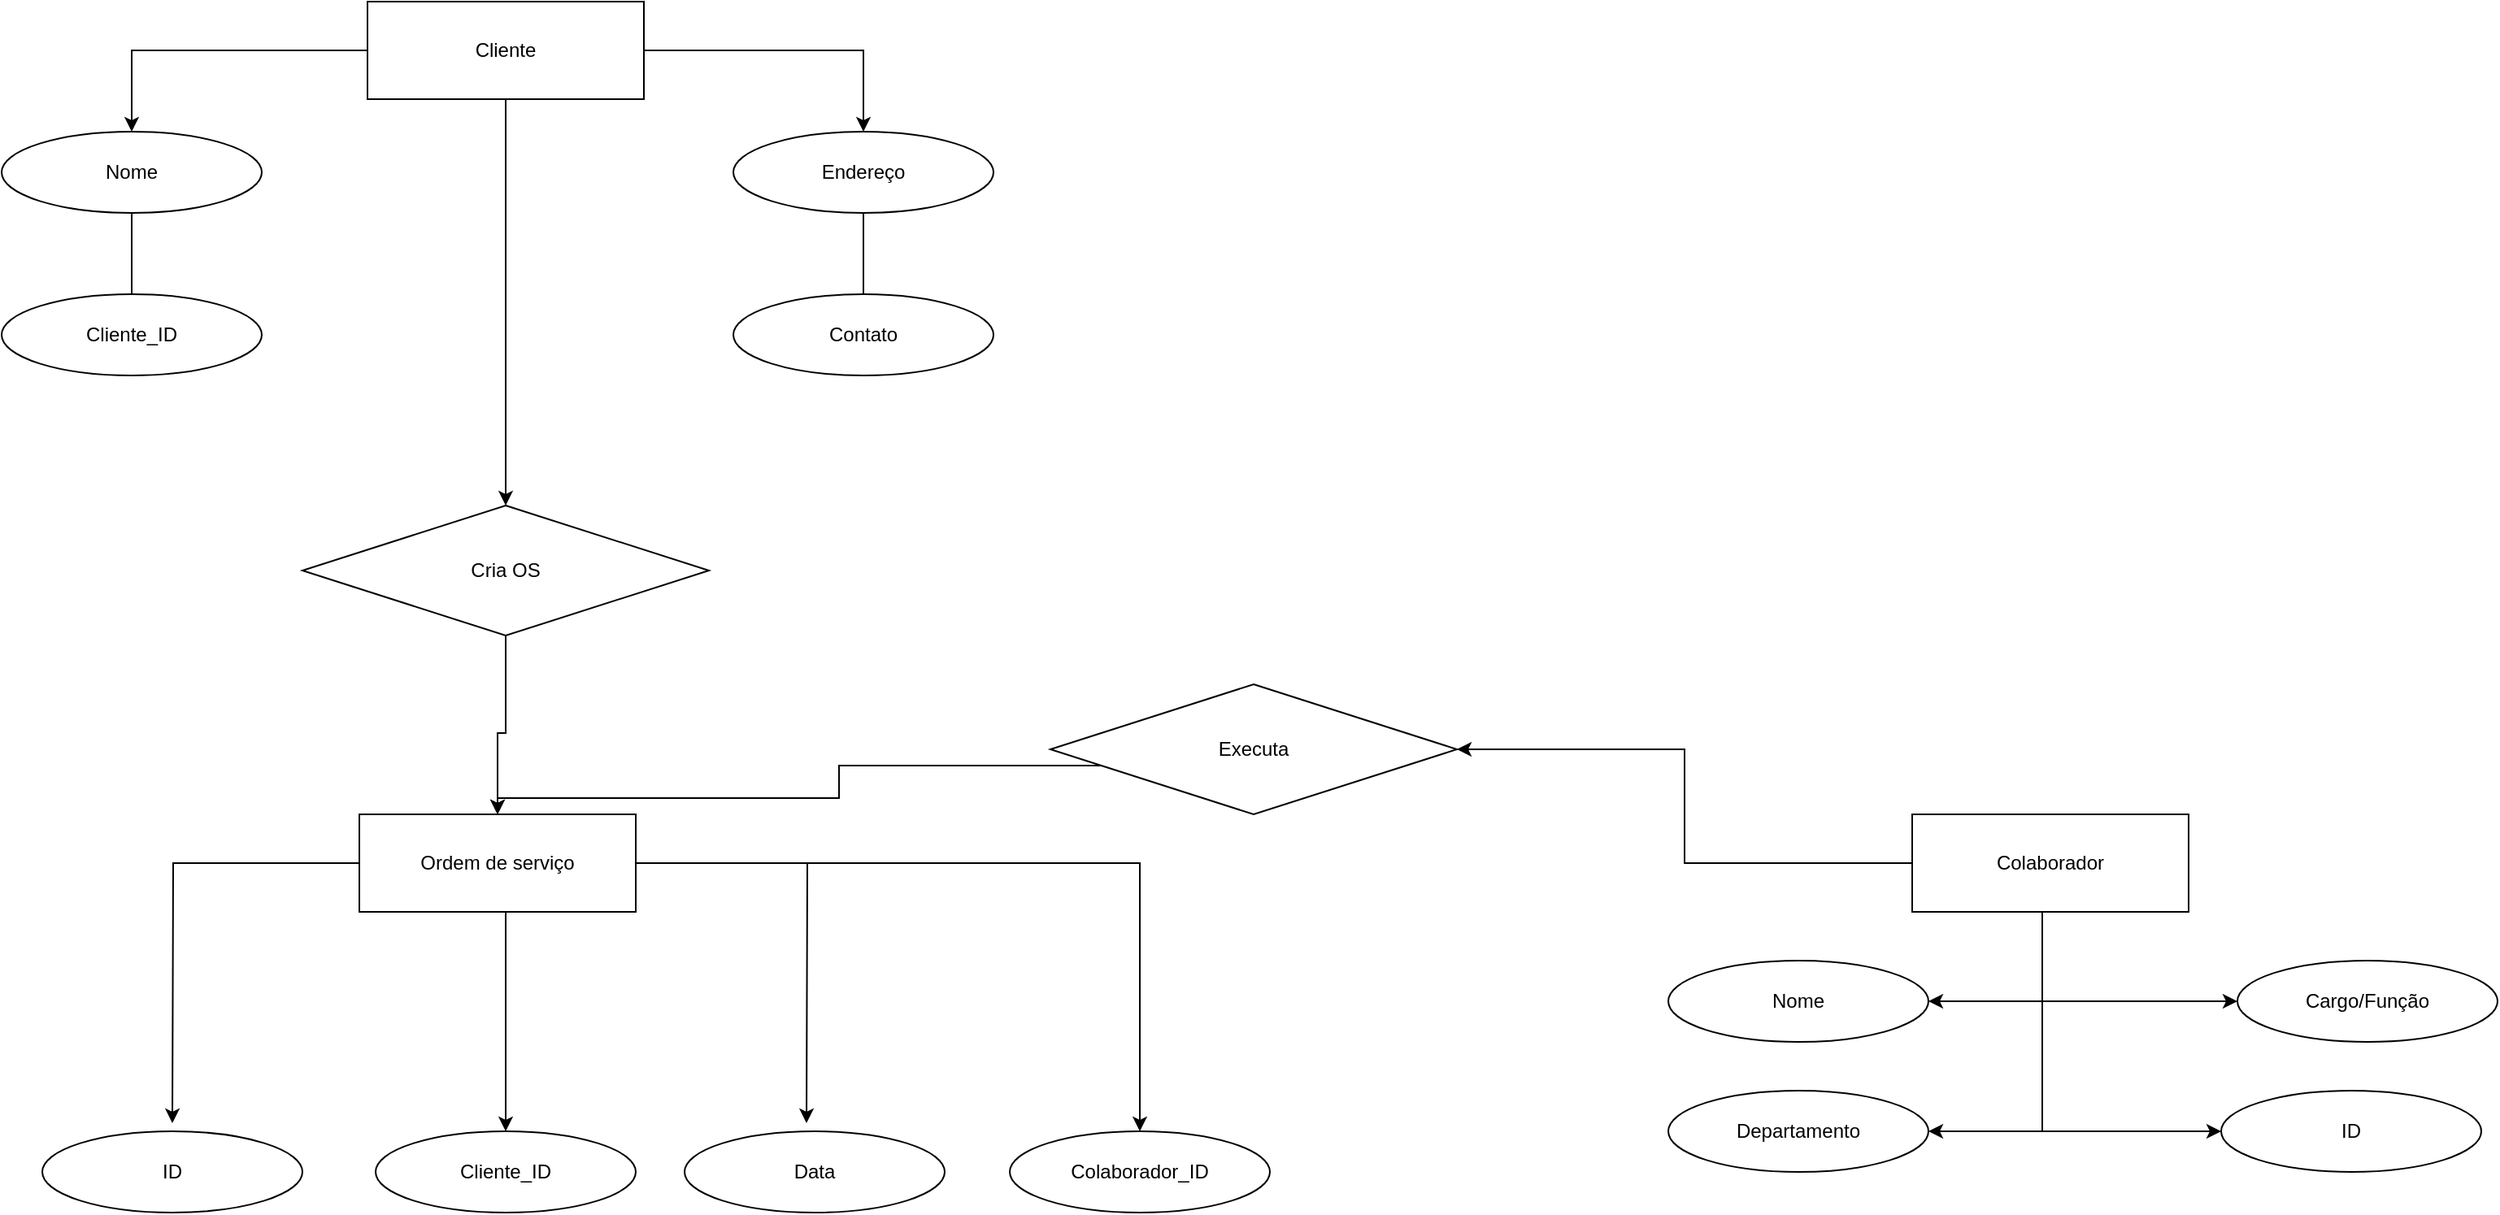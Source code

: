 <mxfile version="23.1.5" type="github">
  <diagram name="Página-1" id="dxn-h5XX1xDLe9hT-weO">
    <mxGraphModel dx="4587" dy="1533" grid="1" gridSize="10" guides="1" tooltips="1" connect="1" arrows="1" fold="1" page="1" pageScale="1" pageWidth="827" pageHeight="1169" math="0" shadow="0">
      <root>
        <mxCell id="0" />
        <mxCell id="1" parent="0" />
        <mxCell id="PX8ZdNLclLkLgQhouLW5-55" style="edgeStyle=orthogonalEdgeStyle;rounded=0;orthogonalLoop=1;jettySize=auto;html=1;exitX=1;exitY=0.5;exitDx=0;exitDy=0;entryX=0;entryY=0.5;entryDx=0;entryDy=0;" edge="1" parent="1" target="PX8ZdNLclLkLgQhouLW5-60">
          <mxGeometry relative="1" as="geometry">
            <mxPoint x="-380" y="1100" as="sourcePoint" />
            <mxPoint x="-380" y="1180" as="targetPoint" />
            <Array as="points">
              <mxPoint x="-380" y="1235" />
            </Array>
          </mxGeometry>
        </mxCell>
        <mxCell id="PX8ZdNLclLkLgQhouLW5-46" value="Cargo/Função" style="ellipse;whiteSpace=wrap;html=1;" vertex="1" parent="1">
          <mxGeometry x="-260" y="1130" width="160" height="50" as="geometry" />
        </mxCell>
        <mxCell id="PX8ZdNLclLkLgQhouLW5-53" value="Nome" style="ellipse;whiteSpace=wrap;html=1;" vertex="1" parent="1">
          <mxGeometry x="-610" y="1130" width="160" height="50" as="geometry" />
        </mxCell>
        <mxCell id="PX8ZdNLclLkLgQhouLW5-54" style="edgeStyle=orthogonalEdgeStyle;rounded=0;orthogonalLoop=1;jettySize=auto;html=1;" edge="1" parent="1" target="PX8ZdNLclLkLgQhouLW5-59">
          <mxGeometry relative="1" as="geometry">
            <mxPoint x="-380" y="1090" as="sourcePoint" />
            <Array as="points">
              <mxPoint x="-380" y="1235" />
            </Array>
          </mxGeometry>
        </mxCell>
        <mxCell id="PX8ZdNLclLkLgQhouLW5-59" value="Departamento" style="ellipse;whiteSpace=wrap;html=1;" vertex="1" parent="1">
          <mxGeometry x="-610" y="1210" width="160" height="50" as="geometry" />
        </mxCell>
        <mxCell id="PX8ZdNLclLkLgQhouLW5-60" value="ID" style="ellipse;whiteSpace=wrap;html=1;" vertex="1" parent="1">
          <mxGeometry x="-270" y="1210" width="160" height="50" as="geometry" />
        </mxCell>
        <mxCell id="PX8ZdNLclLkLgQhouLW5-61" value="" style="endArrow=classic;html=1;rounded=0;entryX=0;entryY=0.5;entryDx=0;entryDy=0;" edge="1" parent="1" target="PX8ZdNLclLkLgQhouLW5-46">
          <mxGeometry width="50" height="50" relative="1" as="geometry">
            <mxPoint x="-380" y="1155" as="sourcePoint" />
            <mxPoint x="-280" y="1155" as="targetPoint" />
            <Array as="points">
              <mxPoint x="-330" y="1155" />
            </Array>
          </mxGeometry>
        </mxCell>
        <mxCell id="PX8ZdNLclLkLgQhouLW5-62" value="" style="endArrow=classic;html=1;rounded=0;entryX=1;entryY=0.5;entryDx=0;entryDy=0;" edge="1" parent="1" target="PX8ZdNLclLkLgQhouLW5-53">
          <mxGeometry width="50" height="50" relative="1" as="geometry">
            <mxPoint x="-380" y="1155" as="sourcePoint" />
            <mxPoint x="-290" y="1210" as="targetPoint" />
          </mxGeometry>
        </mxCell>
        <mxCell id="PX8ZdNLclLkLgQhouLW5-65" style="edgeStyle=orthogonalEdgeStyle;rounded=0;orthogonalLoop=1;jettySize=auto;html=1;entryX=0.5;entryY=0;entryDx=0;entryDy=0;" edge="1" parent="1" source="PX8ZdNLclLkLgQhouLW5-64" target="PX8ZdNLclLkLgQhouLW5-67">
          <mxGeometry relative="1" as="geometry">
            <mxPoint x="-1320" y="1175" as="targetPoint" />
            <Array as="points">
              <mxPoint x="-1325" y="1125" />
              <mxPoint x="-1325" y="1125" />
            </Array>
          </mxGeometry>
        </mxCell>
        <mxCell id="PX8ZdNLclLkLgQhouLW5-90" style="edgeStyle=orthogonalEdgeStyle;rounded=0;orthogonalLoop=1;jettySize=auto;html=1;" edge="1" parent="1" source="PX8ZdNLclLkLgQhouLW5-64">
          <mxGeometry relative="1" as="geometry">
            <mxPoint x="-1530" y="1230" as="targetPoint" />
          </mxGeometry>
        </mxCell>
        <mxCell id="PX8ZdNLclLkLgQhouLW5-91" style="edgeStyle=orthogonalEdgeStyle;rounded=0;orthogonalLoop=1;jettySize=auto;html=1;exitX=1;exitY=0.5;exitDx=0;exitDy=0;" edge="1" parent="1" source="PX8ZdNLclLkLgQhouLW5-64">
          <mxGeometry relative="1" as="geometry">
            <mxPoint x="-1140.0" y="1230" as="targetPoint" />
          </mxGeometry>
        </mxCell>
        <mxCell id="PX8ZdNLclLkLgQhouLW5-92" style="edgeStyle=orthogonalEdgeStyle;rounded=0;orthogonalLoop=1;jettySize=auto;html=1;entryX=0.5;entryY=0;entryDx=0;entryDy=0;" edge="1" parent="1" source="PX8ZdNLclLkLgQhouLW5-64" target="PX8ZdNLclLkLgQhouLW5-69">
          <mxGeometry relative="1" as="geometry" />
        </mxCell>
        <mxCell id="PX8ZdNLclLkLgQhouLW5-64" value="Ordem de serviço" style="rounded=0;whiteSpace=wrap;html=1;" vertex="1" parent="1">
          <mxGeometry x="-1415" y="1040" width="170" height="60" as="geometry" />
        </mxCell>
        <mxCell id="PX8ZdNLclLkLgQhouLW5-66" value="ID" style="ellipse;whiteSpace=wrap;html=1;" vertex="1" parent="1">
          <mxGeometry x="-1610" y="1235" width="160" height="50" as="geometry" />
        </mxCell>
        <mxCell id="PX8ZdNLclLkLgQhouLW5-67" value="Cliente_ID" style="ellipse;whiteSpace=wrap;html=1;" vertex="1" parent="1">
          <mxGeometry x="-1405" y="1235" width="160" height="50" as="geometry" />
        </mxCell>
        <mxCell id="PX8ZdNLclLkLgQhouLW5-68" value="Data" style="ellipse;whiteSpace=wrap;html=1;" vertex="1" parent="1">
          <mxGeometry x="-1215" y="1235" width="160" height="50" as="geometry" />
        </mxCell>
        <mxCell id="PX8ZdNLclLkLgQhouLW5-69" value="Colaborador_ID" style="ellipse;whiteSpace=wrap;html=1;" vertex="1" parent="1">
          <mxGeometry x="-1015" y="1235" width="160" height="50" as="geometry" />
        </mxCell>
        <mxCell id="PX8ZdNLclLkLgQhouLW5-77" style="edgeStyle=orthogonalEdgeStyle;rounded=0;orthogonalLoop=1;jettySize=auto;html=1;" edge="1" parent="1" source="PX8ZdNLclLkLgQhouLW5-74" target="PX8ZdNLclLkLgQhouLW5-64">
          <mxGeometry relative="1" as="geometry">
            <mxPoint x="-1240" y="1070" as="targetPoint" />
            <Array as="points">
              <mxPoint x="-1120" y="1010" />
              <mxPoint x="-1120" y="1030" />
              <mxPoint x="-1330" y="1030" />
            </Array>
          </mxGeometry>
        </mxCell>
        <mxCell id="PX8ZdNLclLkLgQhouLW5-74" value="Executa" style="rhombus;whiteSpace=wrap;html=1;" vertex="1" parent="1">
          <mxGeometry x="-990" y="960" width="250" height="80" as="geometry" />
        </mxCell>
        <mxCell id="PX8ZdNLclLkLgQhouLW5-76" style="edgeStyle=orthogonalEdgeStyle;rounded=0;orthogonalLoop=1;jettySize=auto;html=1;exitX=0;exitY=0.5;exitDx=0;exitDy=0;entryX=1;entryY=0.5;entryDx=0;entryDy=0;" edge="1" parent="1" source="PX8ZdNLclLkLgQhouLW5-75" target="PX8ZdNLclLkLgQhouLW5-74">
          <mxGeometry relative="1" as="geometry">
            <mxPoint x="-730" y="1070" as="targetPoint" />
          </mxGeometry>
        </mxCell>
        <mxCell id="PX8ZdNLclLkLgQhouLW5-75" value="Colaborador" style="rounded=0;whiteSpace=wrap;html=1;" vertex="1" parent="1">
          <mxGeometry x="-460" y="1040" width="170" height="60" as="geometry" />
        </mxCell>
        <mxCell id="PX8ZdNLclLkLgQhouLW5-79" style="edgeStyle=orthogonalEdgeStyle;rounded=0;orthogonalLoop=1;jettySize=auto;html=1;entryX=0.5;entryY=0;entryDx=0;entryDy=0;" edge="1" parent="1" source="PX8ZdNLclLkLgQhouLW5-78" target="PX8ZdNLclLkLgQhouLW5-64">
          <mxGeometry relative="1" as="geometry">
            <Array as="points">
              <mxPoint x="-1325" y="990" />
              <mxPoint x="-1330" y="990" />
            </Array>
          </mxGeometry>
        </mxCell>
        <mxCell id="PX8ZdNLclLkLgQhouLW5-78" value="Cria OS" style="rhombus;whiteSpace=wrap;html=1;" vertex="1" parent="1">
          <mxGeometry x="-1450" y="850" width="250" height="80" as="geometry" />
        </mxCell>
        <mxCell id="PX8ZdNLclLkLgQhouLW5-85" style="edgeStyle=orthogonalEdgeStyle;rounded=0;orthogonalLoop=1;jettySize=auto;html=1;" edge="1" parent="1" source="PX8ZdNLclLkLgQhouLW5-80" target="PX8ZdNLclLkLgQhouLW5-82">
          <mxGeometry relative="1" as="geometry" />
        </mxCell>
        <mxCell id="PX8ZdNLclLkLgQhouLW5-87" style="edgeStyle=orthogonalEdgeStyle;rounded=0;orthogonalLoop=1;jettySize=auto;html=1;exitX=1;exitY=0.5;exitDx=0;exitDy=0;entryX=0.5;entryY=0;entryDx=0;entryDy=0;" edge="1" parent="1" source="PX8ZdNLclLkLgQhouLW5-80" target="PX8ZdNLclLkLgQhouLW5-81">
          <mxGeometry relative="1" as="geometry" />
        </mxCell>
        <mxCell id="PX8ZdNLclLkLgQhouLW5-89" style="edgeStyle=orthogonalEdgeStyle;rounded=0;orthogonalLoop=1;jettySize=auto;html=1;exitX=0.5;exitY=1;exitDx=0;exitDy=0;entryX=0.5;entryY=0;entryDx=0;entryDy=0;" edge="1" parent="1" source="PX8ZdNLclLkLgQhouLW5-80" target="PX8ZdNLclLkLgQhouLW5-78">
          <mxGeometry relative="1" as="geometry" />
        </mxCell>
        <mxCell id="PX8ZdNLclLkLgQhouLW5-80" value="Cliente" style="rounded=0;whiteSpace=wrap;html=1;" vertex="1" parent="1">
          <mxGeometry x="-1410" y="540" width="170" height="60" as="geometry" />
        </mxCell>
        <mxCell id="PX8ZdNLclLkLgQhouLW5-88" style="edgeStyle=orthogonalEdgeStyle;rounded=0;orthogonalLoop=1;jettySize=auto;html=1;exitX=0.5;exitY=1;exitDx=0;exitDy=0;entryX=0.5;entryY=0;entryDx=0;entryDy=0;endArrow=none;endFill=0;" edge="1" parent="1" source="PX8ZdNLclLkLgQhouLW5-81" target="PX8ZdNLclLkLgQhouLW5-83">
          <mxGeometry relative="1" as="geometry" />
        </mxCell>
        <mxCell id="PX8ZdNLclLkLgQhouLW5-81" value="Endereço" style="ellipse;whiteSpace=wrap;html=1;" vertex="1" parent="1">
          <mxGeometry x="-1185" y="620" width="160" height="50" as="geometry" />
        </mxCell>
        <mxCell id="PX8ZdNLclLkLgQhouLW5-86" style="edgeStyle=orthogonalEdgeStyle;rounded=0;orthogonalLoop=1;jettySize=auto;html=1;exitX=0.5;exitY=1;exitDx=0;exitDy=0;entryX=0.5;entryY=0;entryDx=0;entryDy=0;endArrow=none;endFill=0;" edge="1" parent="1" source="PX8ZdNLclLkLgQhouLW5-82" target="PX8ZdNLclLkLgQhouLW5-84">
          <mxGeometry relative="1" as="geometry" />
        </mxCell>
        <mxCell id="PX8ZdNLclLkLgQhouLW5-82" value="Nome" style="ellipse;whiteSpace=wrap;html=1;" vertex="1" parent="1">
          <mxGeometry x="-1635" y="620" width="160" height="50" as="geometry" />
        </mxCell>
        <mxCell id="PX8ZdNLclLkLgQhouLW5-83" value="Contato" style="ellipse;whiteSpace=wrap;html=1;" vertex="1" parent="1">
          <mxGeometry x="-1185" y="720" width="160" height="50" as="geometry" />
        </mxCell>
        <mxCell id="PX8ZdNLclLkLgQhouLW5-84" value="Cliente_ID" style="ellipse;whiteSpace=wrap;html=1;" vertex="1" parent="1">
          <mxGeometry x="-1635" y="720" width="160" height="50" as="geometry" />
        </mxCell>
      </root>
    </mxGraphModel>
  </diagram>
</mxfile>
